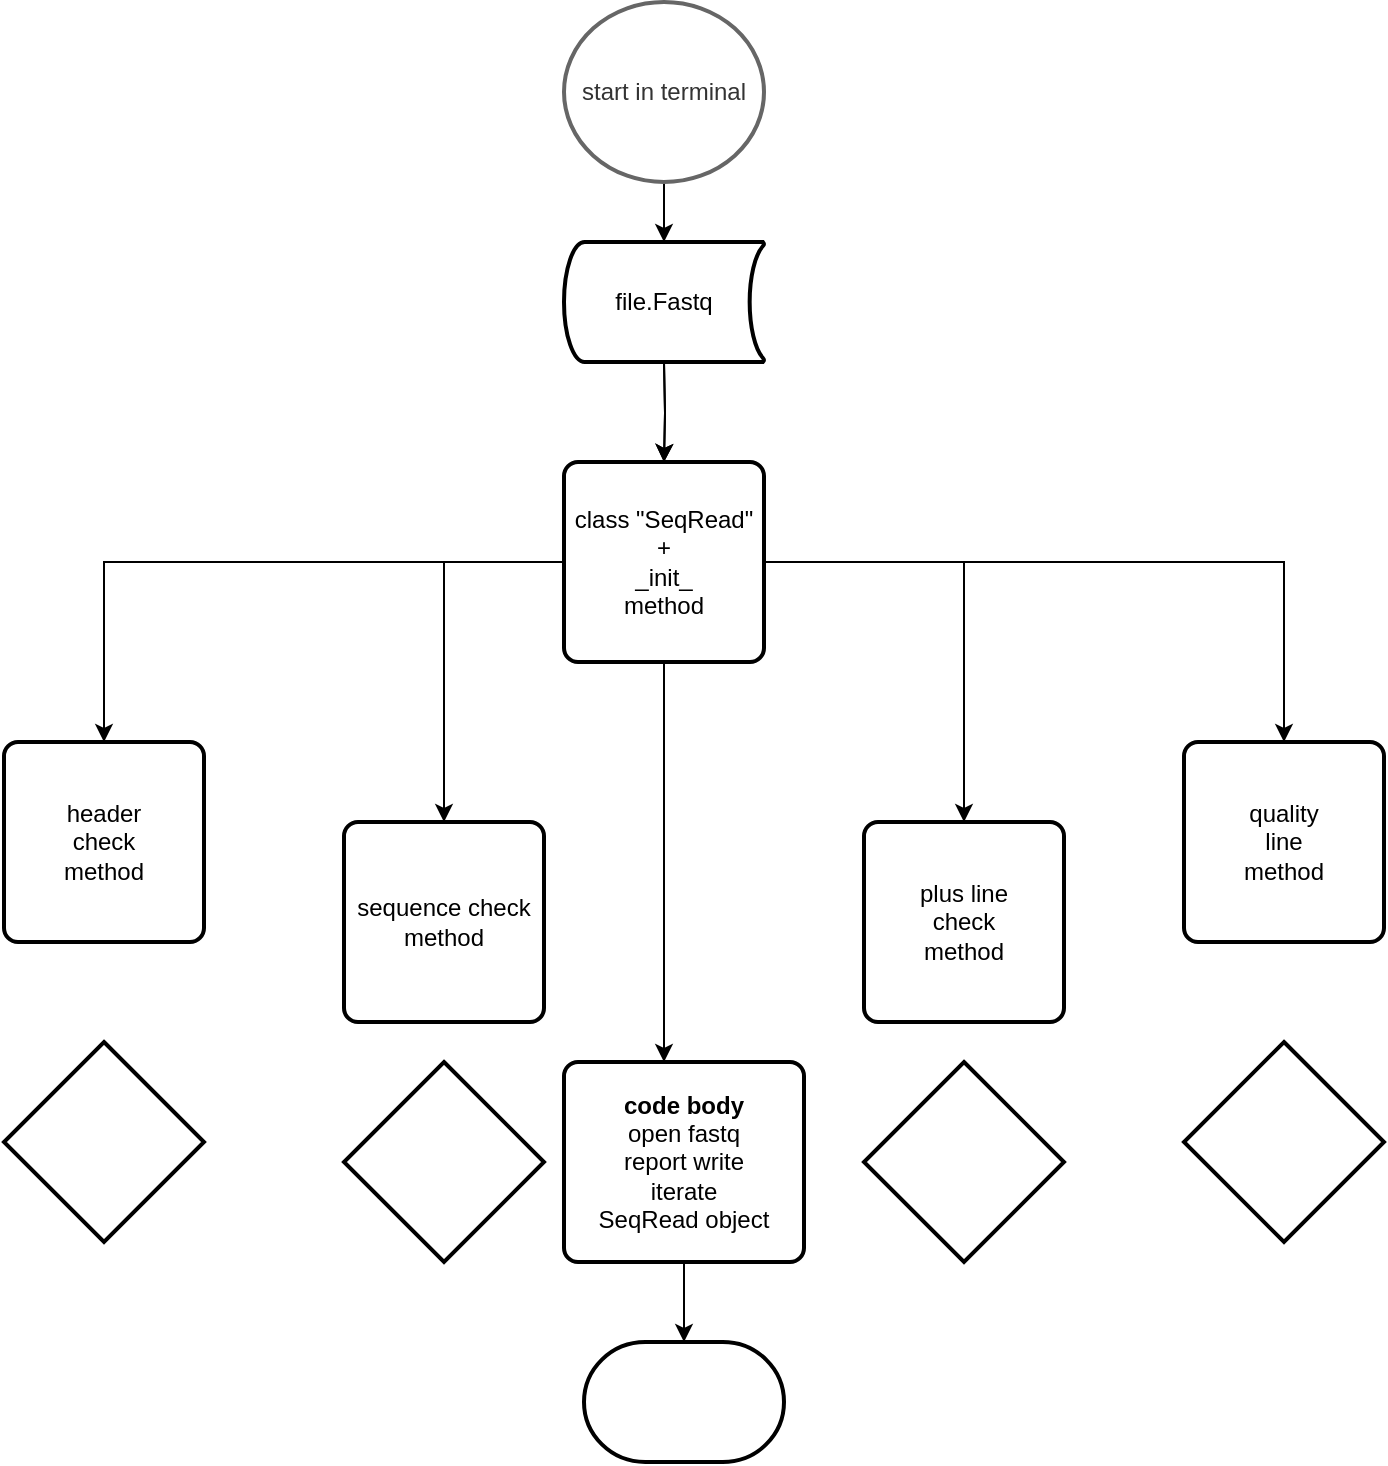 <mxfile version="10.7.5" type="github"><diagram id="ExXAXzTsJpH2w3ucYyi8" name="Page-1"><mxGraphModel dx="799" dy="443" grid="1" gridSize="10" guides="1" tooltips="1" connect="1" arrows="1" fold="1" page="1" pageScale="1" pageWidth="850" pageHeight="1100" math="0" shadow="0"><root><mxCell id="0"/><mxCell id="1" parent="0"/><mxCell id="slaQgHm7NFhVjCHKCJsH-4" value="" style="edgeStyle=orthogonalEdgeStyle;rounded=0;orthogonalLoop=1;jettySize=auto;html=1;" parent="1" source="slaQgHm7NFhVjCHKCJsH-1" edge="1"><mxGeometry relative="1" as="geometry"><mxPoint x="390" y="130" as="targetPoint"/></mxGeometry></mxCell><mxCell id="slaQgHm7NFhVjCHKCJsH-1" value="start in terminal" style="strokeWidth=2;html=1;shape=mxgraph.flowchart.start_1;whiteSpace=wrap;fillColor=#ffffff;strokeColor=#666666;fontColor=#333333;gradientColor=#ffffff;gradientDirection=east;" parent="1" vertex="1"><mxGeometry x="340" y="10" width="100" height="90" as="geometry"/></mxCell><mxCell id="slaQgHm7NFhVjCHKCJsH-18" value="" style="edgeStyle=orthogonalEdgeStyle;rounded=0;orthogonalLoop=1;jettySize=auto;html=1;" parent="1" target="slaQgHm7NFhVjCHKCJsH-16" edge="1"><mxGeometry relative="1" as="geometry"><mxPoint x="390" y="190" as="sourcePoint"/></mxGeometry></mxCell><mxCell id="slaQgHm7NFhVjCHKCJsH-19" value="" style="edgeStyle=orthogonalEdgeStyle;rounded=0;orthogonalLoop=1;jettySize=auto;html=1;" parent="1" target="slaQgHm7NFhVjCHKCJsH-16" edge="1"><mxGeometry relative="1" as="geometry"><mxPoint x="390" y="190" as="sourcePoint"/></mxGeometry></mxCell><mxCell id="slaQgHm7NFhVjCHKCJsH-24" value="" style="edgeStyle=orthogonalEdgeStyle;rounded=0;orthogonalLoop=1;jettySize=auto;html=1;" parent="1" source="slaQgHm7NFhVjCHKCJsH-16" target="slaQgHm7NFhVjCHKCJsH-23" edge="1"><mxGeometry relative="1" as="geometry"/></mxCell><mxCell id="slaQgHm7NFhVjCHKCJsH-26" value="" style="edgeStyle=orthogonalEdgeStyle;rounded=0;orthogonalLoop=1;jettySize=auto;html=1;" parent="1" source="slaQgHm7NFhVjCHKCJsH-16" target="slaQgHm7NFhVjCHKCJsH-25" edge="1"><mxGeometry relative="1" as="geometry"><Array as="points"><mxPoint x="700" y="290"/></Array></mxGeometry></mxCell><mxCell id="slaQgHm7NFhVjCHKCJsH-28" value="" style="edgeStyle=orthogonalEdgeStyle;rounded=0;orthogonalLoop=1;jettySize=auto;html=1;" parent="1" source="slaQgHm7NFhVjCHKCJsH-16" target="slaQgHm7NFhVjCHKCJsH-27" edge="1"><mxGeometry relative="1" as="geometry"/></mxCell><mxCell id="slaQgHm7NFhVjCHKCJsH-30" value="" style="edgeStyle=orthogonalEdgeStyle;rounded=0;orthogonalLoop=1;jettySize=auto;html=1;" parent="1" source="slaQgHm7NFhVjCHKCJsH-16" target="slaQgHm7NFhVjCHKCJsH-29" edge="1"><mxGeometry relative="1" as="geometry"/></mxCell><mxCell id="3kQ9HyZa_8HjZv9yEzEy-19" value="" style="edgeStyle=orthogonalEdgeStyle;rounded=0;orthogonalLoop=1;jettySize=auto;html=1;" edge="1" parent="1" source="slaQgHm7NFhVjCHKCJsH-16"><mxGeometry relative="1" as="geometry"><mxPoint x="390" y="540" as="targetPoint"/></mxGeometry></mxCell><mxCell id="slaQgHm7NFhVjCHKCJsH-16" value="&lt;div&gt;class &quot;SeqRead&quot;&lt;/div&gt;&lt;div&gt;+&lt;/div&gt;&lt;div&gt;_init_&lt;/div&gt;&lt;div&gt;method&lt;br&gt;&lt;/div&gt;" style="rounded=1;whiteSpace=wrap;html=1;absoluteArcSize=1;arcSize=14;strokeWidth=2;fillColor=#ffffff;gradientColor=#ffffff;direction=west;" parent="1" vertex="1"><mxGeometry x="340" y="240" width="100" height="100" as="geometry"/></mxCell><mxCell id="slaQgHm7NFhVjCHKCJsH-29" value="&lt;div&gt;plus line&lt;/div&gt;&lt;div&gt;check&lt;br&gt;&lt;/div&gt;&lt;div&gt;method&lt;br&gt;&lt;/div&gt;" style="rounded=1;whiteSpace=wrap;html=1;absoluteArcSize=1;arcSize=14;strokeWidth=2;fillColor=#ffffff;gradientColor=#ffffff;direction=west;" parent="1" vertex="1"><mxGeometry x="490" y="420" width="100" height="100" as="geometry"/></mxCell><mxCell id="slaQgHm7NFhVjCHKCJsH-27" value="sequence check&lt;br&gt;&lt;div&gt;method&lt;br&gt;&lt;/div&gt;" style="rounded=1;whiteSpace=wrap;html=1;absoluteArcSize=1;arcSize=14;strokeWidth=2;fillColor=#ffffff;gradientColor=#ffffff;direction=west;" parent="1" vertex="1"><mxGeometry x="230" y="420" width="100" height="100" as="geometry"/></mxCell><mxCell id="slaQgHm7NFhVjCHKCJsH-25" value="&lt;div&gt;quality &lt;br&gt;&lt;/div&gt;&lt;div&gt;line&lt;br&gt;&lt;/div&gt;&lt;div&gt;method&lt;br&gt;&lt;/div&gt;" style="rounded=1;whiteSpace=wrap;html=1;absoluteArcSize=1;arcSize=14;strokeWidth=2;fillColor=#ffffff;gradientColor=#ffffff;direction=west;" parent="1" vertex="1"><mxGeometry x="650" y="380" width="100" height="100" as="geometry"/></mxCell><mxCell id="slaQgHm7NFhVjCHKCJsH-23" value="&lt;div&gt;header &lt;br&gt;&lt;/div&gt;&lt;div&gt;check&lt;/div&gt;&lt;div&gt;method&lt;br&gt;&lt;/div&gt;" style="rounded=1;whiteSpace=wrap;html=1;absoluteArcSize=1;arcSize=14;strokeWidth=2;fillColor=#ffffff;gradientColor=#ffffff;direction=west;" parent="1" vertex="1"><mxGeometry x="60" y="380" width="100" height="100" as="geometry"/></mxCell><mxCell id="slaQgHm7NFhVjCHKCJsH-21" value="file.Fastq" style="strokeWidth=2;html=1;shape=mxgraph.flowchart.stored_data;whiteSpace=wrap;fillColor=#ffffff;gradientColor=#ffffff;" parent="1" vertex="1"><mxGeometry x="340" y="130" width="100" height="60" as="geometry"/></mxCell><mxCell id="3kQ9HyZa_8HjZv9yEzEy-6" value="" style="strokeWidth=2;html=1;shape=mxgraph.flowchart.decision;whiteSpace=wrap;" vertex="1" parent="1"><mxGeometry x="60" y="530" width="100" height="100" as="geometry"/></mxCell><mxCell id="3kQ9HyZa_8HjZv9yEzEy-9" value="" style="strokeWidth=2;html=1;shape=mxgraph.flowchart.decision;whiteSpace=wrap;" vertex="1" parent="1"><mxGeometry x="230" y="540" width="100" height="100" as="geometry"/></mxCell><mxCell id="3kQ9HyZa_8HjZv9yEzEy-11" value="" style="strokeWidth=2;html=1;shape=mxgraph.flowchart.decision;whiteSpace=wrap;" vertex="1" parent="1"><mxGeometry x="490" y="540" width="100" height="100" as="geometry"/></mxCell><mxCell id="3kQ9HyZa_8HjZv9yEzEy-13" value="" style="strokeWidth=2;html=1;shape=mxgraph.flowchart.decision;whiteSpace=wrap;" vertex="1" parent="1"><mxGeometry x="650" y="530" width="100" height="100" as="geometry"/></mxCell><mxCell id="3kQ9HyZa_8HjZv9yEzEy-20" value="" style="edgeStyle=orthogonalEdgeStyle;rounded=0;orthogonalLoop=1;jettySize=auto;html=1;" edge="1" parent="1" source="3kQ9HyZa_8HjZv9yEzEy-16" target="3kQ9HyZa_8HjZv9yEzEy-17"><mxGeometry relative="1" as="geometry"/></mxCell><mxCell id="3kQ9HyZa_8HjZv9yEzEy-16" value="&lt;div&gt;&lt;b&gt;code body&lt;/b&gt;&lt;/div&gt;&lt;div&gt;open fastq&lt;/div&gt;&lt;div&gt;report write&lt;br&gt;&lt;/div&gt;&lt;div&gt;iterate&lt;/div&gt;&lt;div&gt;SeqRead object&lt;br&gt;&lt;/div&gt;" style="rounded=1;whiteSpace=wrap;html=1;absoluteArcSize=1;arcSize=14;strokeWidth=2;" vertex="1" parent="1"><mxGeometry x="340" y="540" width="120" height="100" as="geometry"/></mxCell><mxCell id="3kQ9HyZa_8HjZv9yEzEy-17" value="" style="strokeWidth=2;html=1;shape=mxgraph.flowchart.terminator;whiteSpace=wrap;" vertex="1" parent="1"><mxGeometry x="350" y="680" width="100" height="60" as="geometry"/></mxCell></root></mxGraphModel></diagram></mxfile>